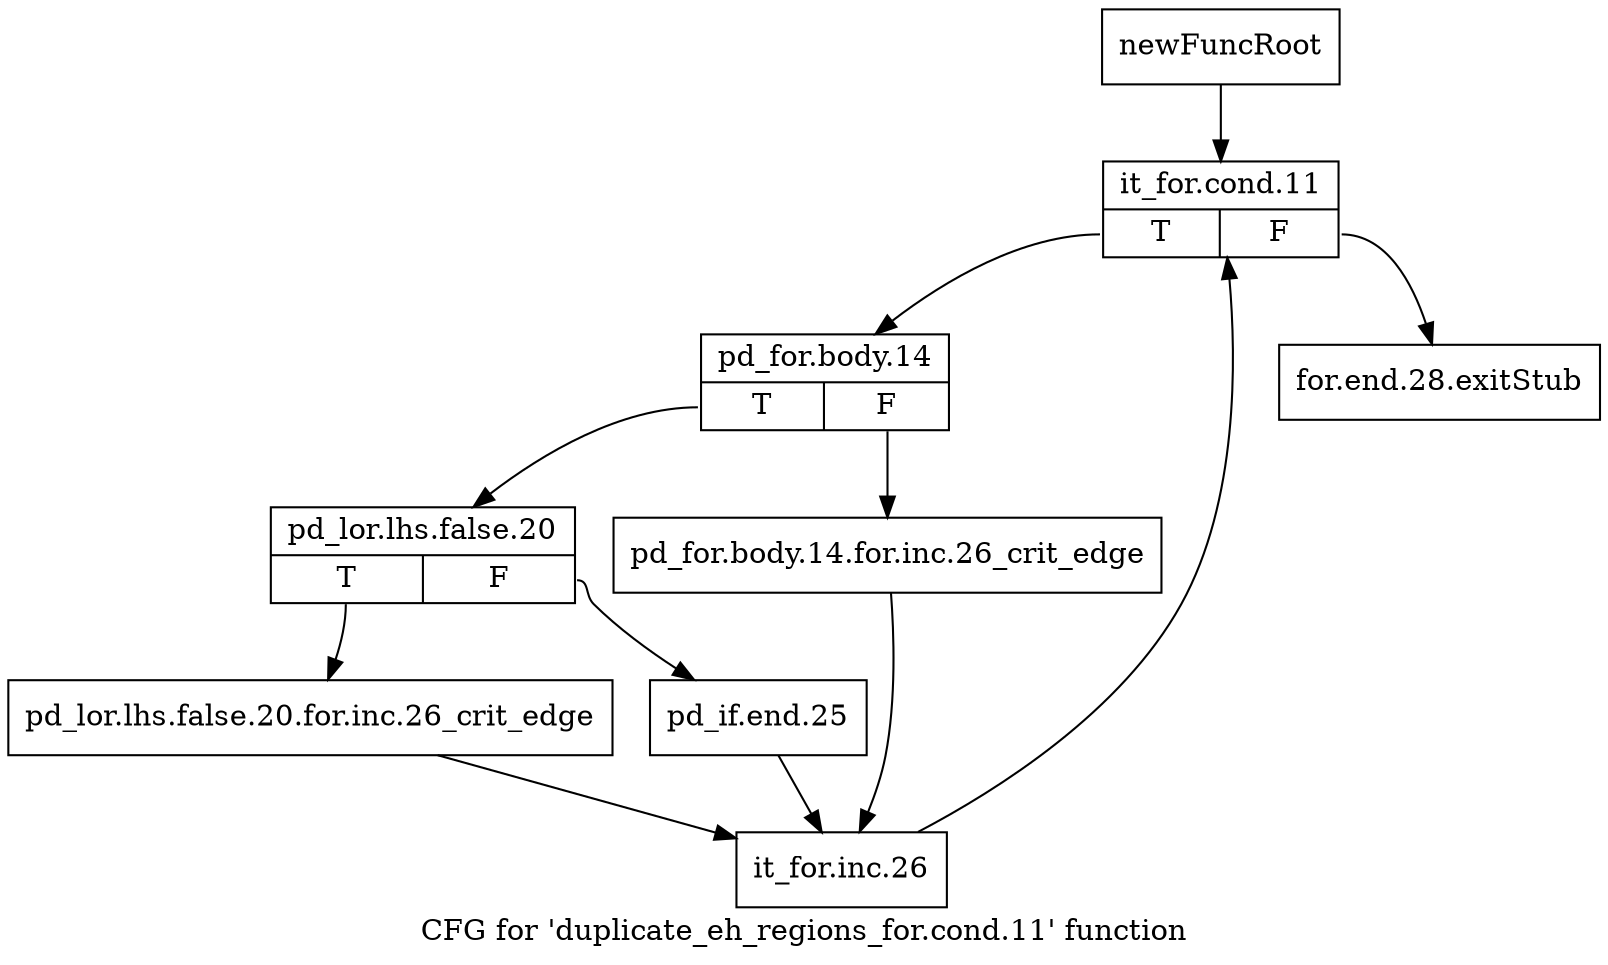 digraph "CFG for 'duplicate_eh_regions_for.cond.11' function" {
	label="CFG for 'duplicate_eh_regions_for.cond.11' function";

	Node0xacae370 [shape=record,label="{newFuncRoot}"];
	Node0xacae370 -> Node0xacae410;
	Node0xacae3c0 [shape=record,label="{for.end.28.exitStub}"];
	Node0xacae410 [shape=record,label="{it_for.cond.11|{<s0>T|<s1>F}}"];
	Node0xacae410:s0 -> Node0xacae460;
	Node0xacae410:s1 -> Node0xacae3c0;
	Node0xacae460 [shape=record,label="{pd_for.body.14|{<s0>T|<s1>F}}"];
	Node0xacae460:s0 -> Node0xacae500;
	Node0xacae460:s1 -> Node0xacae4b0;
	Node0xacae4b0 [shape=record,label="{pd_for.body.14.for.inc.26_crit_edge}"];
	Node0xacae4b0 -> Node0xacae5f0;
	Node0xacae500 [shape=record,label="{pd_lor.lhs.false.20|{<s0>T|<s1>F}}"];
	Node0xacae500:s0 -> Node0xacae5a0;
	Node0xacae500:s1 -> Node0xacae550;
	Node0xacae550 [shape=record,label="{pd_if.end.25}"];
	Node0xacae550 -> Node0xacae5f0;
	Node0xacae5a0 [shape=record,label="{pd_lor.lhs.false.20.for.inc.26_crit_edge}"];
	Node0xacae5a0 -> Node0xacae5f0;
	Node0xacae5f0 [shape=record,label="{it_for.inc.26}"];
	Node0xacae5f0 -> Node0xacae410;
}
